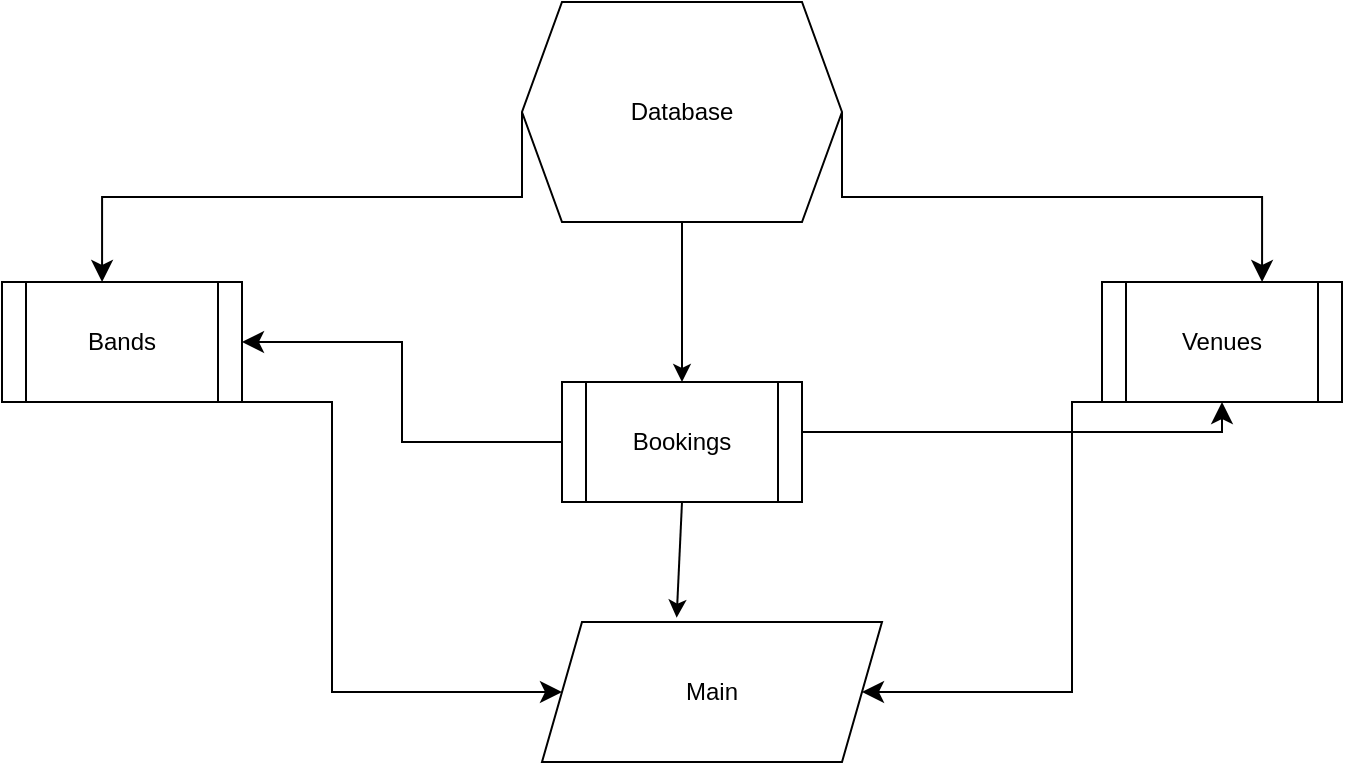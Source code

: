 <mxfile>
    <diagram id="hcHgy_Dpz1ebFx4Y0-2z" name="Page-1">
        <mxGraphModel dx="1306" dy="607" grid="1" gridSize="10" guides="1" tooltips="1" connect="1" arrows="1" fold="1" page="1" pageScale="1" pageWidth="850" pageHeight="1100" math="0" shadow="0">
            <root>
                <mxCell id="0"/>
                <mxCell id="1" parent="0"/>
                <mxCell id="2" value="Main" style="shape=parallelogram;perimeter=parallelogramPerimeter;whiteSpace=wrap;html=1;fixedSize=1;" vertex="1" parent="1">
                    <mxGeometry x="330" y="350" width="170" height="70" as="geometry"/>
                </mxCell>
                <mxCell id="3" value="Database" style="shape=hexagon;perimeter=hexagonPerimeter2;whiteSpace=wrap;html=1;fixedSize=1;" vertex="1" parent="1">
                    <mxGeometry x="320" y="40" width="160" height="110" as="geometry"/>
                </mxCell>
                <mxCell id="4" value="Bands" style="shape=process;whiteSpace=wrap;html=1;backgroundOutline=1;" vertex="1" parent="1">
                    <mxGeometry x="60" y="180" width="120" height="60" as="geometry"/>
                </mxCell>
                <mxCell id="5" value="Venues" style="shape=process;whiteSpace=wrap;html=1;backgroundOutline=1;" vertex="1" parent="1">
                    <mxGeometry x="610" y="180" width="120" height="60" as="geometry"/>
                </mxCell>
                <mxCell id="6" value="Bookings" style="shape=process;whiteSpace=wrap;html=1;backgroundOutline=1;" vertex="1" parent="1">
                    <mxGeometry x="340" y="230" width="120" height="60" as="geometry"/>
                </mxCell>
                <mxCell id="7" value="" style="edgeStyle=elbowEdgeStyle;elbow=vertical;endArrow=classic;html=1;curved=0;rounded=0;endSize=8;startSize=8;entryX=0.417;entryY=0;entryDx=0;entryDy=0;entryPerimeter=0;exitX=0;exitY=0.5;exitDx=0;exitDy=0;" edge="1" parent="1" source="3" target="4">
                    <mxGeometry width="50" height="50" relative="1" as="geometry">
                        <mxPoint x="320" y="100" as="sourcePoint"/>
                        <mxPoint x="370" y="50" as="targetPoint"/>
                    </mxGeometry>
                </mxCell>
                <mxCell id="8" value="" style="endArrow=classic;html=1;entryX=0.5;entryY=0;entryDx=0;entryDy=0;" edge="1" parent="1" target="6">
                    <mxGeometry width="50" height="50" relative="1" as="geometry">
                        <mxPoint x="400" y="150" as="sourcePoint"/>
                        <mxPoint x="450" y="100" as="targetPoint"/>
                    </mxGeometry>
                </mxCell>
                <mxCell id="9" value="" style="edgeStyle=elbowEdgeStyle;elbow=vertical;endArrow=classic;html=1;curved=0;rounded=0;endSize=8;startSize=8;entryX=0.667;entryY=0;entryDx=0;entryDy=0;entryPerimeter=0;exitX=1;exitY=0.5;exitDx=0;exitDy=0;" edge="1" parent="1" source="3" target="5">
                    <mxGeometry width="50" height="50" relative="1" as="geometry">
                        <mxPoint x="480" y="100" as="sourcePoint"/>
                        <mxPoint x="530" y="50" as="targetPoint"/>
                    </mxGeometry>
                </mxCell>
                <mxCell id="11" value="" style="edgeStyle=elbowEdgeStyle;elbow=horizontal;endArrow=classic;html=1;curved=0;rounded=0;endSize=8;startSize=8;entryX=1;entryY=0.5;entryDx=0;entryDy=0;" edge="1" parent="1" target="4">
                    <mxGeometry width="50" height="50" relative="1" as="geometry">
                        <mxPoint x="340" y="260" as="sourcePoint"/>
                        <mxPoint x="390" y="210" as="targetPoint"/>
                    </mxGeometry>
                </mxCell>
                <mxCell id="12" value="" style="edgeStyle=elbowEdgeStyle;elbow=vertical;endArrow=classic;html=1;curved=0;rounded=0;endSize=8;startSize=8;entryX=0.5;entryY=1;entryDx=0;entryDy=0;" edge="1" parent="1" target="5">
                    <mxGeometry width="50" height="50" relative="1" as="geometry">
                        <mxPoint x="460" y="270" as="sourcePoint"/>
                        <mxPoint x="510" y="220" as="targetPoint"/>
                    </mxGeometry>
                </mxCell>
                <mxCell id="13" value="" style="edgeStyle=elbowEdgeStyle;elbow=horizontal;endArrow=classic;html=1;curved=0;rounded=0;endSize=8;startSize=8;entryX=0;entryY=0.5;entryDx=0;entryDy=0;" edge="1" parent="1" target="2">
                    <mxGeometry width="50" height="50" relative="1" as="geometry">
                        <mxPoint x="110" y="240" as="sourcePoint"/>
                        <mxPoint x="160" y="190" as="targetPoint"/>
                    </mxGeometry>
                </mxCell>
                <mxCell id="14" value="" style="edgeStyle=elbowEdgeStyle;elbow=horizontal;endArrow=classic;html=1;curved=0;rounded=0;endSize=8;startSize=8;" edge="1" parent="1" target="2">
                    <mxGeometry width="50" height="50" relative="1" as="geometry">
                        <mxPoint x="690" y="240" as="sourcePoint"/>
                        <mxPoint x="740" y="190" as="targetPoint"/>
                    </mxGeometry>
                </mxCell>
                <mxCell id="15" value="" style="endArrow=classic;html=1;entryX=0.396;entryY=-0.031;entryDx=0;entryDy=0;entryPerimeter=0;" edge="1" parent="1" target="2">
                    <mxGeometry width="50" height="50" relative="1" as="geometry">
                        <mxPoint x="400" y="290" as="sourcePoint"/>
                        <mxPoint x="450" y="240" as="targetPoint"/>
                    </mxGeometry>
                </mxCell>
            </root>
        </mxGraphModel>
    </diagram>
</mxfile>